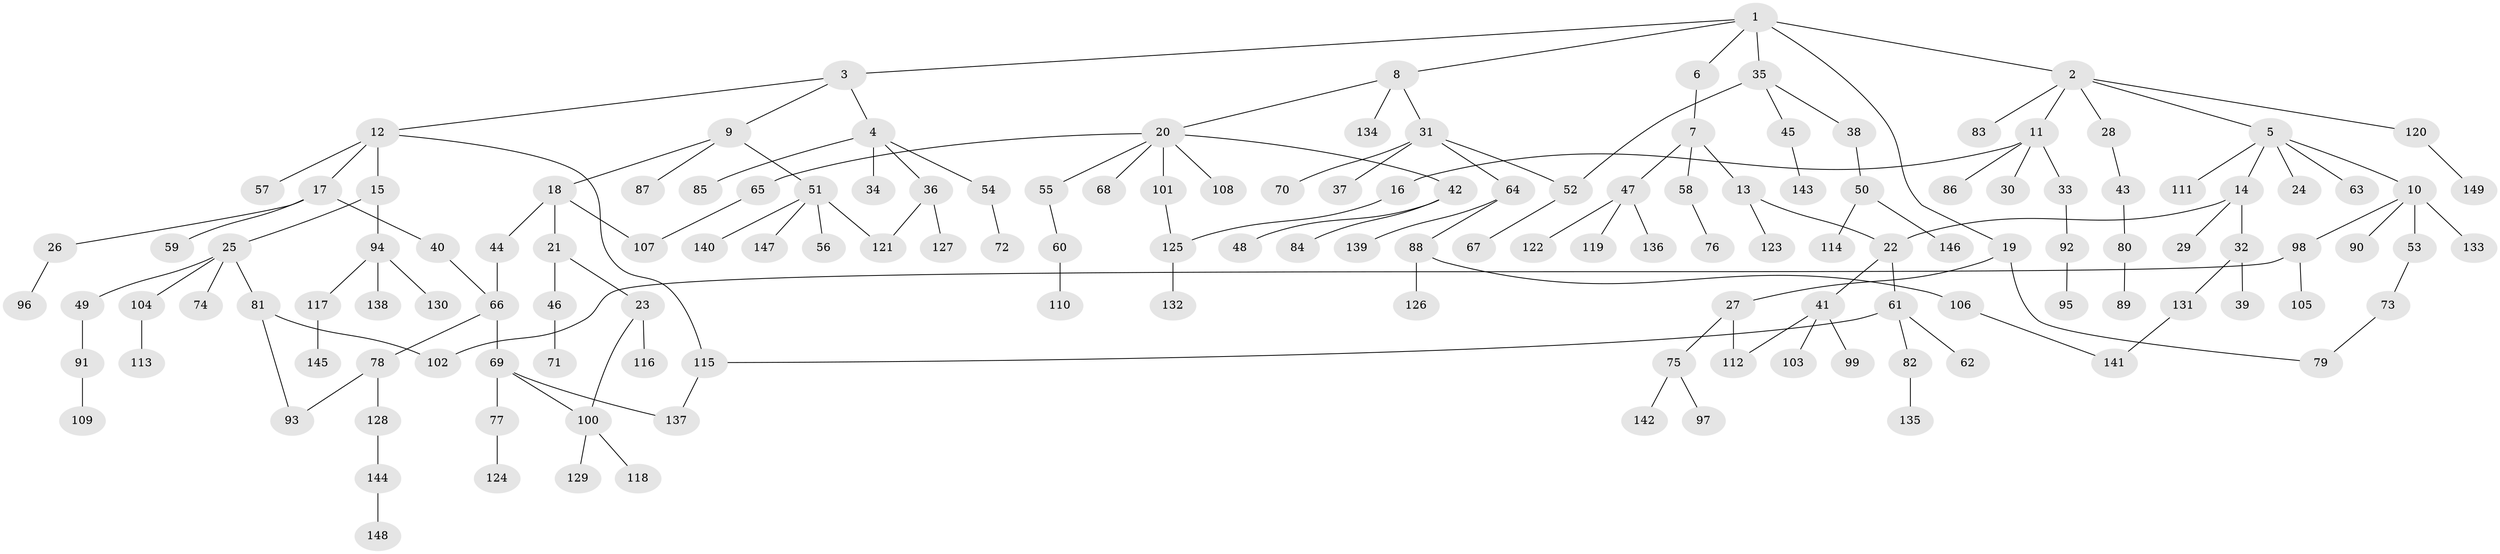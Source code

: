 // coarse degree distribution, {6: 0.05825242718446602, 5: 0.04854368932038835, 3: 0.11650485436893204, 4: 0.07766990291262135, 7: 0.009708737864077669, 1: 0.44660194174757284, 2: 0.24271844660194175}
// Generated by graph-tools (version 1.1) at 2025/41/03/06/25 10:41:28]
// undirected, 149 vertices, 162 edges
graph export_dot {
graph [start="1"]
  node [color=gray90,style=filled];
  1;
  2;
  3;
  4;
  5;
  6;
  7;
  8;
  9;
  10;
  11;
  12;
  13;
  14;
  15;
  16;
  17;
  18;
  19;
  20;
  21;
  22;
  23;
  24;
  25;
  26;
  27;
  28;
  29;
  30;
  31;
  32;
  33;
  34;
  35;
  36;
  37;
  38;
  39;
  40;
  41;
  42;
  43;
  44;
  45;
  46;
  47;
  48;
  49;
  50;
  51;
  52;
  53;
  54;
  55;
  56;
  57;
  58;
  59;
  60;
  61;
  62;
  63;
  64;
  65;
  66;
  67;
  68;
  69;
  70;
  71;
  72;
  73;
  74;
  75;
  76;
  77;
  78;
  79;
  80;
  81;
  82;
  83;
  84;
  85;
  86;
  87;
  88;
  89;
  90;
  91;
  92;
  93;
  94;
  95;
  96;
  97;
  98;
  99;
  100;
  101;
  102;
  103;
  104;
  105;
  106;
  107;
  108;
  109;
  110;
  111;
  112;
  113;
  114;
  115;
  116;
  117;
  118;
  119;
  120;
  121;
  122;
  123;
  124;
  125;
  126;
  127;
  128;
  129;
  130;
  131;
  132;
  133;
  134;
  135;
  136;
  137;
  138;
  139;
  140;
  141;
  142;
  143;
  144;
  145;
  146;
  147;
  148;
  149;
  1 -- 2;
  1 -- 3;
  1 -- 6;
  1 -- 8;
  1 -- 19;
  1 -- 35;
  2 -- 5;
  2 -- 11;
  2 -- 28;
  2 -- 83;
  2 -- 120;
  3 -- 4;
  3 -- 9;
  3 -- 12;
  4 -- 34;
  4 -- 36;
  4 -- 54;
  4 -- 85;
  5 -- 10;
  5 -- 14;
  5 -- 24;
  5 -- 63;
  5 -- 111;
  6 -- 7;
  7 -- 13;
  7 -- 47;
  7 -- 58;
  8 -- 20;
  8 -- 31;
  8 -- 134;
  9 -- 18;
  9 -- 51;
  9 -- 87;
  10 -- 53;
  10 -- 90;
  10 -- 98;
  10 -- 133;
  11 -- 16;
  11 -- 30;
  11 -- 33;
  11 -- 86;
  12 -- 15;
  12 -- 17;
  12 -- 57;
  12 -- 115;
  13 -- 123;
  13 -- 22;
  14 -- 22;
  14 -- 29;
  14 -- 32;
  15 -- 25;
  15 -- 94;
  16 -- 125;
  17 -- 26;
  17 -- 40;
  17 -- 59;
  18 -- 21;
  18 -- 44;
  18 -- 107;
  19 -- 27;
  19 -- 79;
  20 -- 42;
  20 -- 55;
  20 -- 65;
  20 -- 68;
  20 -- 101;
  20 -- 108;
  21 -- 23;
  21 -- 46;
  22 -- 41;
  22 -- 61;
  23 -- 100;
  23 -- 116;
  25 -- 49;
  25 -- 74;
  25 -- 81;
  25 -- 104;
  26 -- 96;
  27 -- 75;
  27 -- 112;
  28 -- 43;
  31 -- 37;
  31 -- 64;
  31 -- 70;
  31 -- 52;
  32 -- 39;
  32 -- 131;
  33 -- 92;
  35 -- 38;
  35 -- 45;
  35 -- 52;
  36 -- 121;
  36 -- 127;
  38 -- 50;
  40 -- 66;
  41 -- 99;
  41 -- 103;
  41 -- 112;
  42 -- 48;
  42 -- 84;
  43 -- 80;
  44 -- 66;
  45 -- 143;
  46 -- 71;
  47 -- 119;
  47 -- 122;
  47 -- 136;
  49 -- 91;
  50 -- 114;
  50 -- 146;
  51 -- 56;
  51 -- 140;
  51 -- 147;
  51 -- 121;
  52 -- 67;
  53 -- 73;
  54 -- 72;
  55 -- 60;
  58 -- 76;
  60 -- 110;
  61 -- 62;
  61 -- 82;
  61 -- 115;
  64 -- 88;
  64 -- 139;
  65 -- 107;
  66 -- 69;
  66 -- 78;
  69 -- 77;
  69 -- 137;
  69 -- 100;
  73 -- 79;
  75 -- 97;
  75 -- 142;
  77 -- 124;
  78 -- 128;
  78 -- 93;
  80 -- 89;
  81 -- 93;
  81 -- 102;
  82 -- 135;
  88 -- 106;
  88 -- 126;
  91 -- 109;
  92 -- 95;
  94 -- 117;
  94 -- 130;
  94 -- 138;
  98 -- 105;
  98 -- 102;
  100 -- 118;
  100 -- 129;
  101 -- 125;
  104 -- 113;
  106 -- 141;
  115 -- 137;
  117 -- 145;
  120 -- 149;
  125 -- 132;
  128 -- 144;
  131 -- 141;
  144 -- 148;
}
